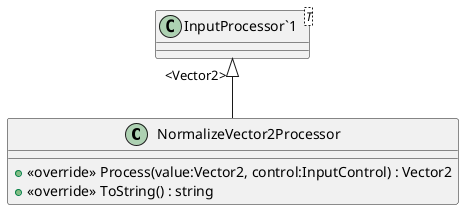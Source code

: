 @startuml
class NormalizeVector2Processor {
    + <<override>> Process(value:Vector2, control:InputControl) : Vector2
    + <<override>> ToString() : string
}
class "InputProcessor`1"<T> {
}
"InputProcessor`1" "<Vector2>" <|-- NormalizeVector2Processor
@enduml
